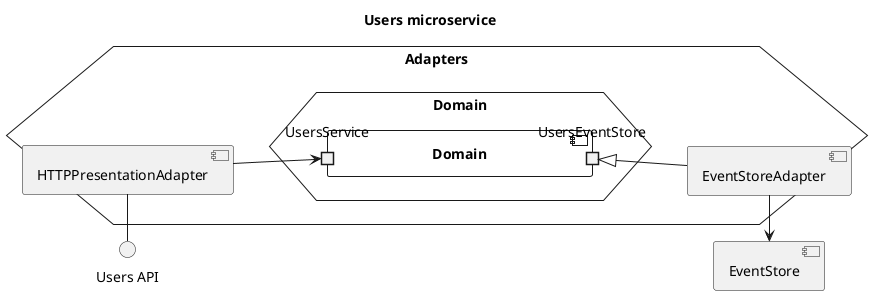 @startuml users-components

title "Users microservice"

left to right direction

component "EventStore"
interface "Users API" as UsersAPI

hexagon Adapters {
    hexagon Domain as DomainHex {
        component Domain {
            portout UsersEventStore
            portin UsersService
        }
    }

    component "EventStoreAdapter" as EventStoreAdapter
    EventStoreAdapter -u-|> UsersEventStore
    EventStoreAdapter -l-> EventStore

    component "HTTPPresentationAdapter" as HTTPAdapter
    HTTPAdapter -d-> UsersService
    HTTPAdapter -l-() UsersAPI
}

@enduml
